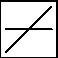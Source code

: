 // purelin symbol for nnet

// define size of outer square = 1cm
unitsize(1cm);
draw(unitsquare);

// in the middle one short line from left to right
draw((0.1,0.5)--(0.9,0.5));

// now draw purelin
import graph;

real f(real x) {return 1*x;}
draw(shift(0.5,0.5)*((scale(0.2)*graph(f,-2.0,2.0,operator ..))));
//shift(2,1);

//scale(real 0.5);
